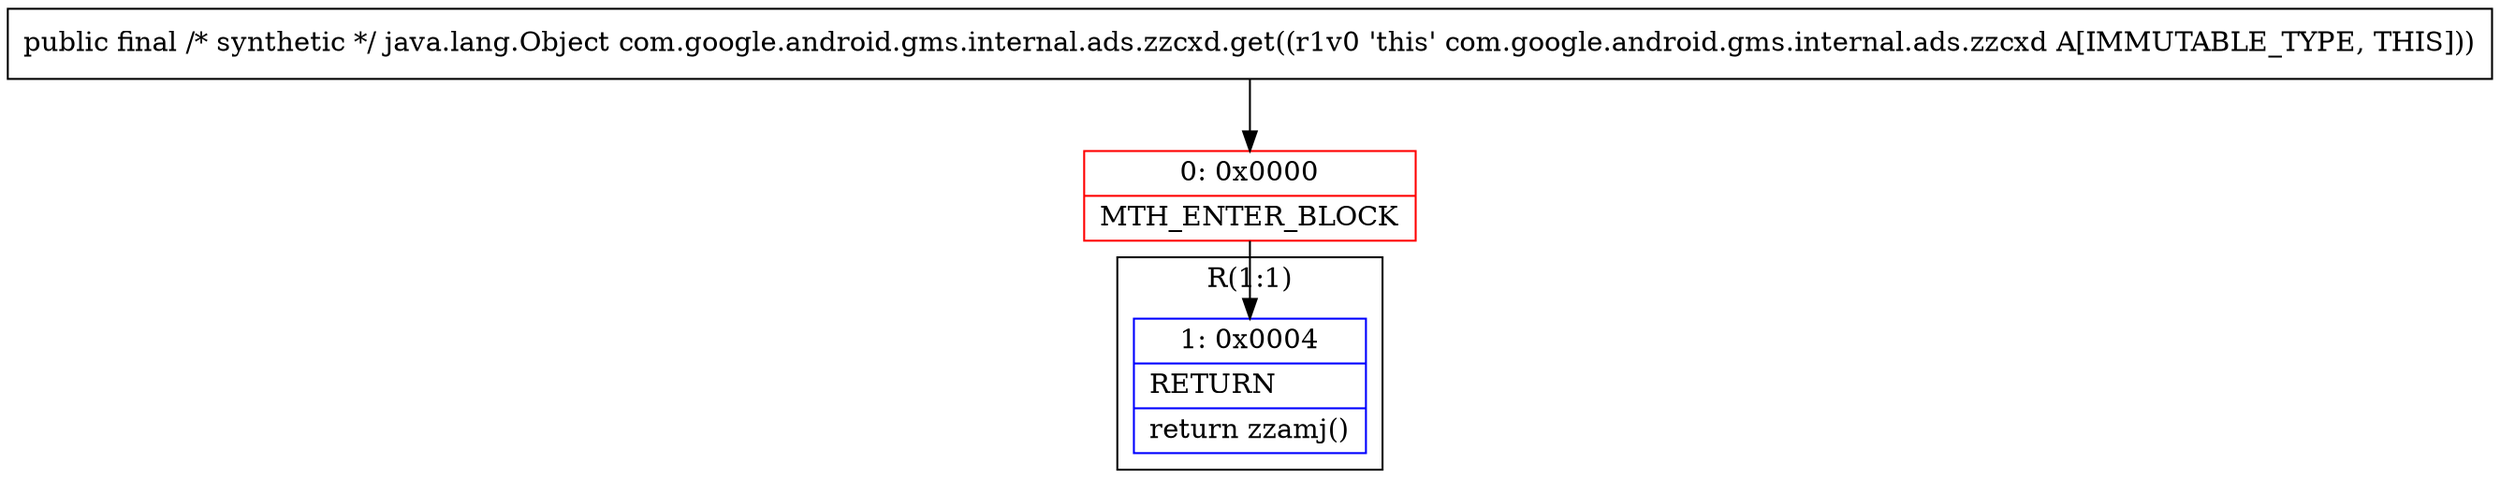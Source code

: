 digraph "CFG forcom.google.android.gms.internal.ads.zzcxd.get()Ljava\/lang\/Object;" {
subgraph cluster_Region_903235981 {
label = "R(1:1)";
node [shape=record,color=blue];
Node_1 [shape=record,label="{1\:\ 0x0004|RETURN\l|return zzamj()\l}"];
}
Node_0 [shape=record,color=red,label="{0\:\ 0x0000|MTH_ENTER_BLOCK\l}"];
MethodNode[shape=record,label="{public final \/* synthetic *\/ java.lang.Object com.google.android.gms.internal.ads.zzcxd.get((r1v0 'this' com.google.android.gms.internal.ads.zzcxd A[IMMUTABLE_TYPE, THIS])) }"];
MethodNode -> Node_0;
Node_0 -> Node_1;
}


